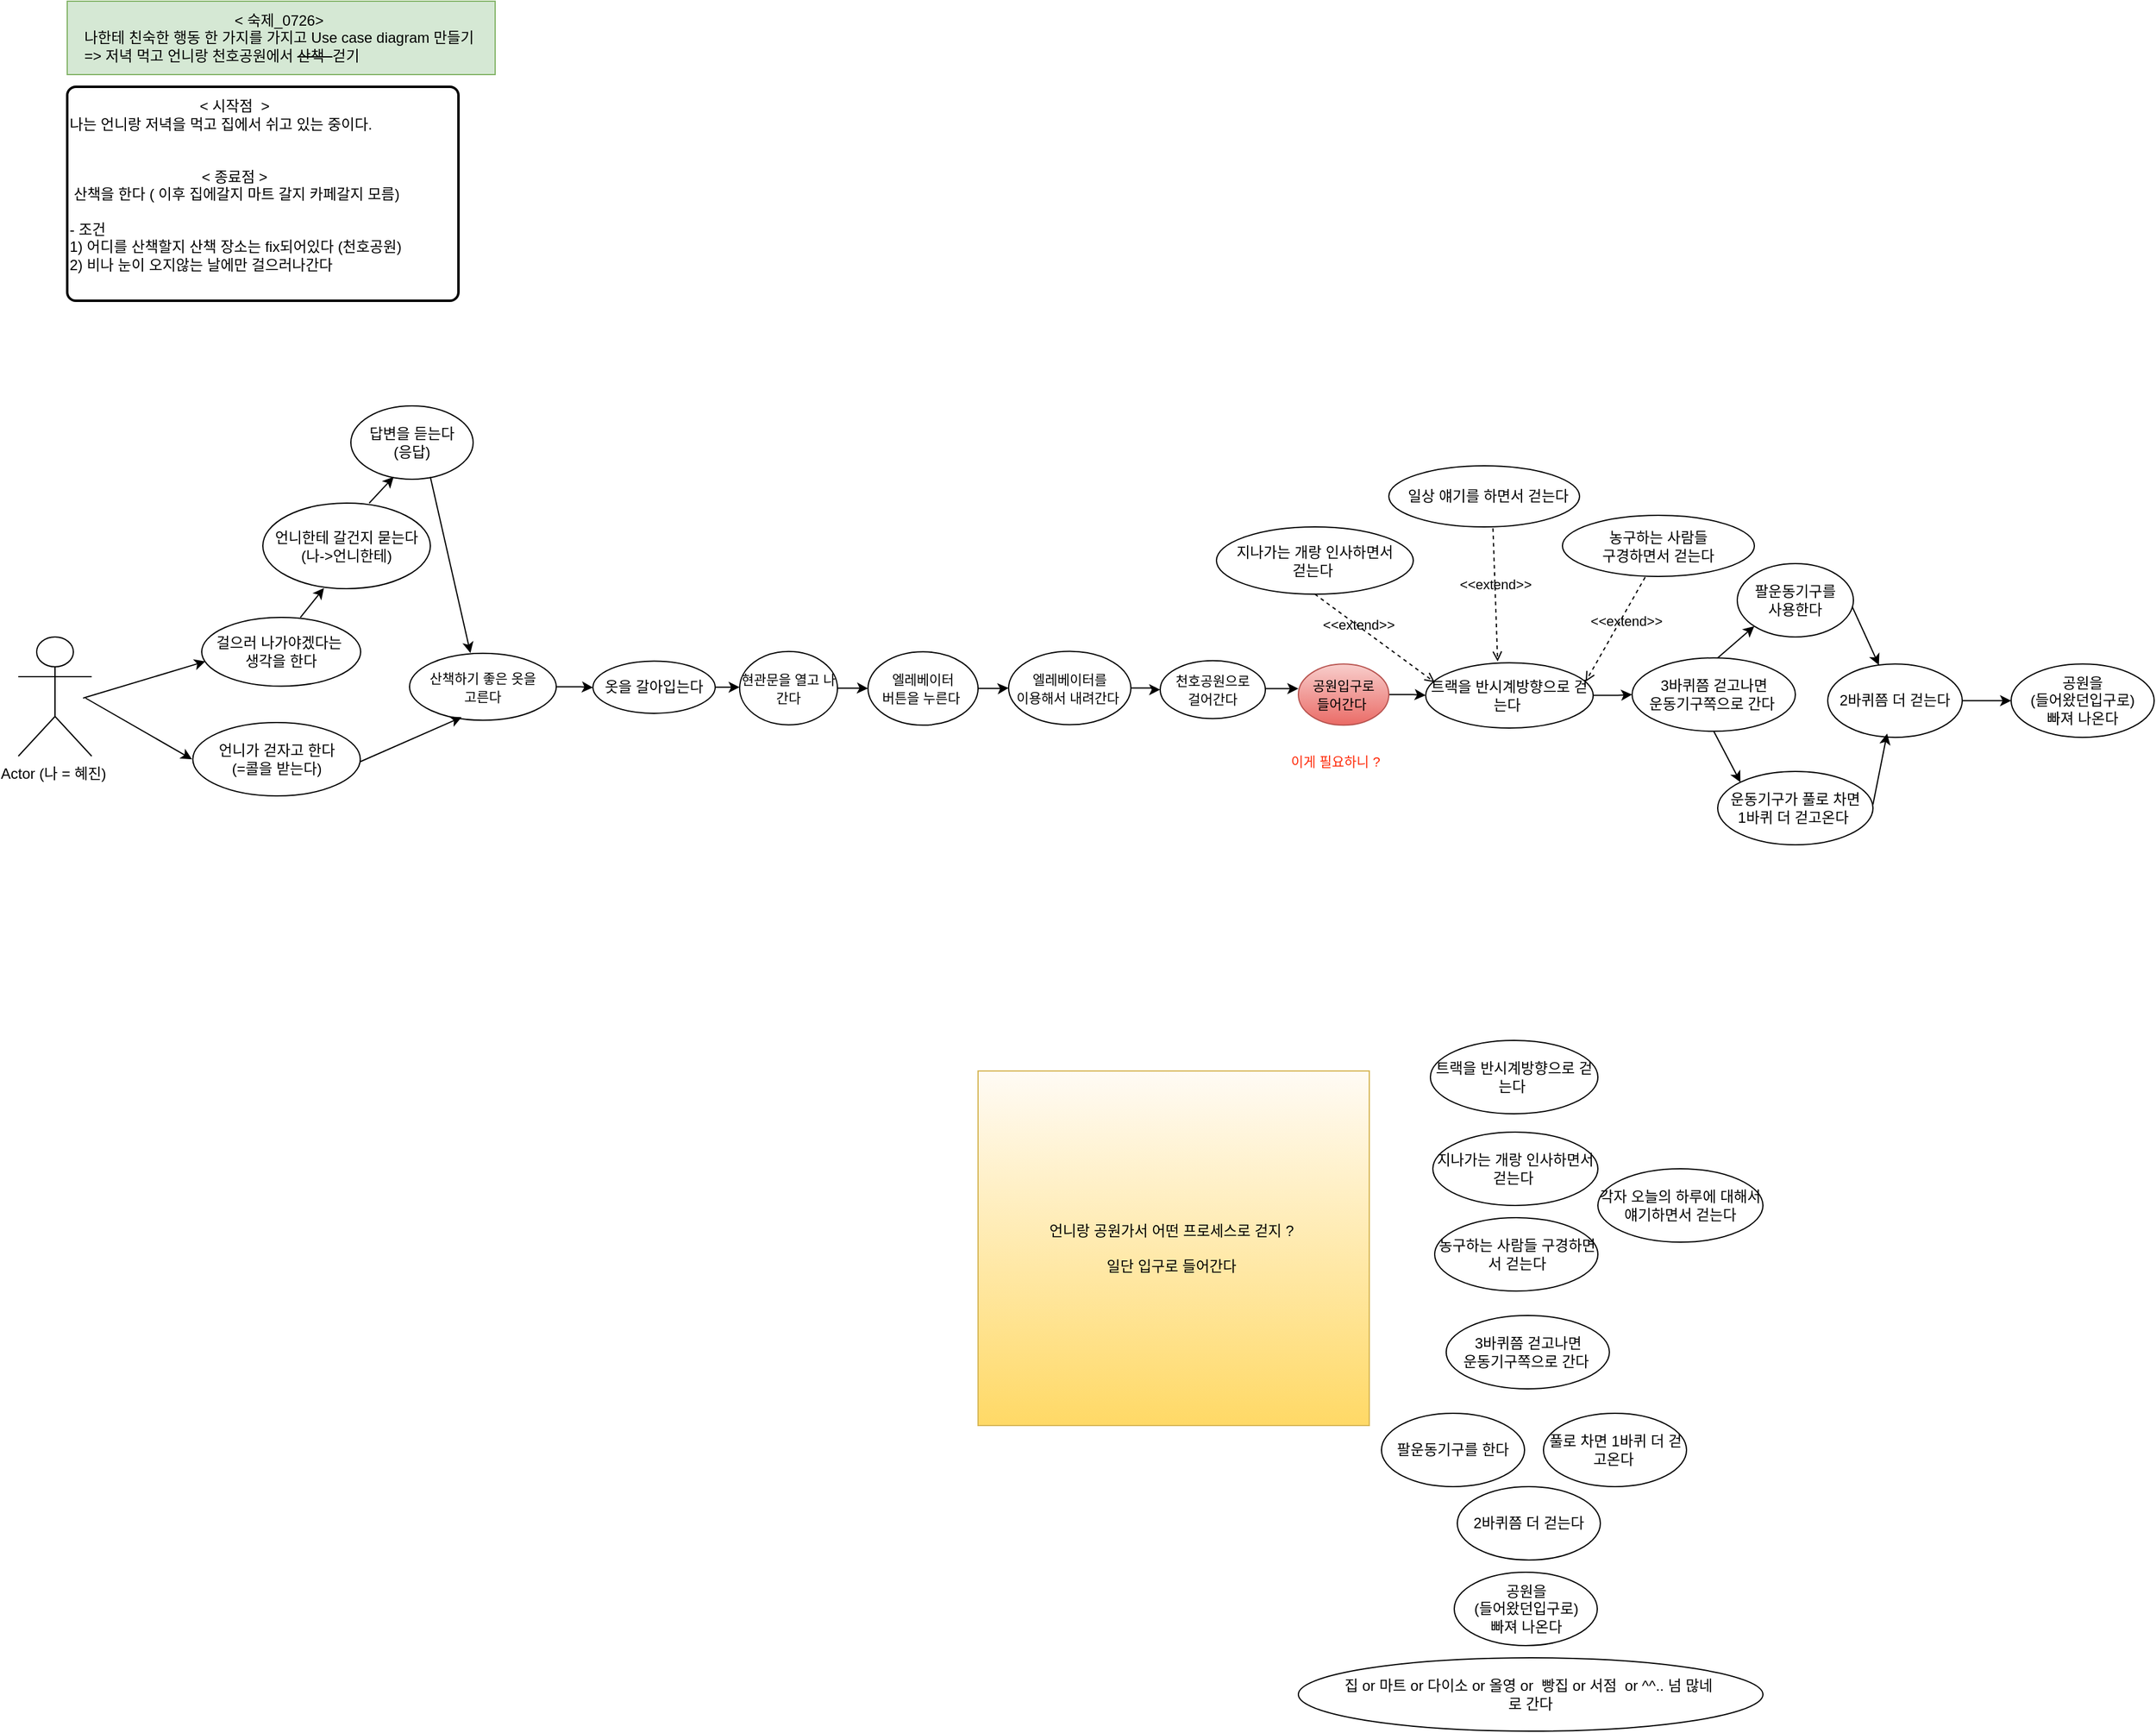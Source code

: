 <mxfile version="21.6.5" type="github">
  <diagram name="페이지-1" id="sYgcCLTAoJjAeG1pjwmj">
    <mxGraphModel dx="2712" dy="1038" grid="1" gridSize="10" guides="1" tooltips="1" connect="1" arrows="1" fold="1" page="1" pageScale="1" pageWidth="827" pageHeight="1169" math="0" shadow="0">
      <root>
        <mxCell id="0" />
        <mxCell id="1" parent="0" />
        <mxCell id="4KqqWzj8_jCF8s9pvPA0-2" value="걸으러 나가야겠다는&amp;nbsp;&lt;br&gt;생각을 한다" style="ellipse;whiteSpace=wrap;html=1;" parent="1" vertex="1">
          <mxGeometry x="150" y="524.01" width="130" height="56.25" as="geometry" />
        </mxCell>
        <mxCell id="4KqqWzj8_jCF8s9pvPA0-3" value="Actor (나 = 혜진)&amp;nbsp;" style="shape=umlActor;verticalLabelPosition=bottom;verticalAlign=top;html=1;" parent="1" vertex="1">
          <mxGeometry y="540" width="60" height="97.5" as="geometry" />
        </mxCell>
        <mxCell id="4KqqWzj8_jCF8s9pvPA0-4" value="&lt;div style=&quot;&quot;&gt;&lt;span style=&quot;background-color: initial;&quot;&gt;&amp;lt; 숙제_0726&amp;gt;&amp;nbsp;&lt;/span&gt;&lt;/div&gt;&lt;div style=&quot;&quot;&gt;&lt;span style=&quot;background-color: initial;&quot;&gt;나한테 친숙한 행동 한 가지를 가지고 Use case diagram 만들기&amp;nbsp;&lt;/span&gt;&lt;/div&gt;&lt;div style=&quot;text-align: left;&quot;&gt;=&amp;gt; 저녁 먹고 언니랑 천호공원에서 &lt;strike&gt;산책&amp;nbsp; &lt;/strike&gt;걷기&amp;nbsp;&lt;/div&gt;" style="rounded=0;whiteSpace=wrap;html=1;fillColor=#d5e8d4;strokeColor=#82b366;" parent="1" vertex="1">
          <mxGeometry x="40" y="20" width="350" height="60" as="geometry" />
        </mxCell>
        <mxCell id="XLeCKCvdoxdbFb9m1tCh-6" value="&lt;div style=&quot;text-align: center;&quot;&gt;&lt;span style=&quot;background-color: initial;&quot;&gt;&amp;lt; 시작점&amp;nbsp; &amp;gt;&amp;nbsp;&lt;/span&gt;&lt;/div&gt;&lt;div style=&quot;&quot;&gt;&lt;span style=&quot;background-color: initial;&quot;&gt;나는 언니랑 저녁을 먹고 집에서 쉬고 있는 중이다.&lt;/span&gt;&lt;/div&gt;&lt;div style=&quot;&quot;&gt;&lt;br&gt;&lt;/div&gt;&lt;div style=&quot;&quot;&gt;&lt;span style=&quot;background-color: initial;&quot;&gt;&lt;br&gt;&lt;/span&gt;&lt;/div&gt;&lt;div style=&quot;text-align: center;&quot;&gt;&lt;span style=&quot;background-color: initial;&quot;&gt;&amp;lt; 종료점 &amp;gt;&amp;nbsp;&lt;/span&gt;&lt;/div&gt;&lt;div style=&quot;&quot;&gt;&amp;nbsp;산책을 한다 ( 이후 집에갈지 마트 갈지 카페갈지 모름)&amp;nbsp;&lt;/div&gt;&lt;br&gt;- 조건&amp;nbsp;&lt;br&gt;1) 어디를 산책할지 산책 장소는 fix되어있다 (천호공원)&lt;br&gt;2) 비나 눈이 오지않는 날에만 걸으러나간다&amp;nbsp;&lt;br&gt;&amp;nbsp;&lt;br&gt;" style="rounded=1;whiteSpace=wrap;html=1;absoluteArcSize=1;arcSize=14;strokeWidth=2;align=left;" parent="1" vertex="1">
          <mxGeometry x="40" y="90" width="320" height="175" as="geometry" />
        </mxCell>
        <mxCell id="XLeCKCvdoxdbFb9m1tCh-21" value="언니한테 갈건지 묻는다 (나-&amp;gt;언니한테)" style="ellipse;whiteSpace=wrap;html=1;" parent="1" vertex="1">
          <mxGeometry x="200" y="430.5" width="137" height="70" as="geometry" />
        </mxCell>
        <mxCell id="XLeCKCvdoxdbFb9m1tCh-24" value="답변을 듣는다&lt;br&gt;(응답)" style="ellipse;whiteSpace=wrap;html=1;" parent="1" vertex="1">
          <mxGeometry x="272" y="351" width="100" height="60" as="geometry" />
        </mxCell>
        <mxCell id="FUzFIuwG7qgmaGk0ISnc-17" value="" style="edgeStyle=orthogonalEdgeStyle;rounded=0;orthogonalLoop=1;jettySize=auto;html=1;" edge="1" parent="1" source="XLeCKCvdoxdbFb9m1tCh-74" target="XLeCKCvdoxdbFb9m1tCh-76">
          <mxGeometry relative="1" as="geometry" />
        </mxCell>
        <mxCell id="XLeCKCvdoxdbFb9m1tCh-74" value="&lt;font style=&quot;font-size: 11px;&quot;&gt;현관문을 열고 나간다&lt;br&gt;&lt;/font&gt;" style="ellipse;whiteSpace=wrap;html=1;" parent="1" vertex="1">
          <mxGeometry x="590" y="551.88" width="80" height="60" as="geometry" />
        </mxCell>
        <mxCell id="FUzFIuwG7qgmaGk0ISnc-18" value="" style="edgeStyle=orthogonalEdgeStyle;rounded=0;orthogonalLoop=1;jettySize=auto;html=1;" edge="1" parent="1" source="XLeCKCvdoxdbFb9m1tCh-76" target="FUzFIuwG7qgmaGk0ISnc-11">
          <mxGeometry relative="1" as="geometry" />
        </mxCell>
        <mxCell id="XLeCKCvdoxdbFb9m1tCh-76" value="&lt;font style=&quot;font-size: 11px;&quot;&gt;엘레베이터 &lt;br&gt;버튼을 누른다&amp;nbsp;&lt;br&gt;&lt;/font&gt;" style="ellipse;whiteSpace=wrap;html=1;" parent="1" vertex="1">
          <mxGeometry x="695" y="552.13" width="90" height="60" as="geometry" />
        </mxCell>
        <mxCell id="XLeCKCvdoxdbFb9m1tCh-77" value="&lt;font style=&quot;font-size: 11px;&quot;&gt;천호공원으로&lt;br&gt;걸어간다&lt;br&gt;&lt;/font&gt;" style="ellipse;whiteSpace=wrap;html=1;" parent="1" vertex="1">
          <mxGeometry x="934" y="559.38" width="86" height="47.38" as="geometry" />
        </mxCell>
        <mxCell id="FUzFIuwG7qgmaGk0ISnc-45" value="" style="edgeStyle=orthogonalEdgeStyle;rounded=0;orthogonalLoop=1;jettySize=auto;html=1;" edge="1" parent="1" source="XLeCKCvdoxdbFb9m1tCh-84" target="FUzFIuwG7qgmaGk0ISnc-35">
          <mxGeometry relative="1" as="geometry" />
        </mxCell>
        <mxCell id="XLeCKCvdoxdbFb9m1tCh-84" value="&lt;font style=&quot;font-size: 11px;&quot;&gt;공원입구로 &lt;br&gt;들어간다&amp;nbsp;&lt;br&gt;&lt;/font&gt;" style="ellipse;whiteSpace=wrap;html=1;fillColor=#f8cecc;gradientColor=#ea6b66;strokeColor=#b85450;" parent="1" vertex="1">
          <mxGeometry x="1047" y="562.13" width="74" height="50" as="geometry" />
        </mxCell>
        <mxCell id="qK_qGZTcYIWK7vMf8hOb-50" value="" style="edgeStyle=orthogonalEdgeStyle;rounded=0;orthogonalLoop=1;jettySize=auto;html=1;" parent="1" edge="1">
          <mxGeometry relative="1" as="geometry">
            <mxPoint x="1020.0" y="582.305" as="sourcePoint" />
            <mxPoint x="1047.0" y="581.766" as="targetPoint" />
          </mxGeometry>
        </mxCell>
        <mxCell id="FUzFIuwG7qgmaGk0ISnc-16" value="" style="edgeStyle=orthogonalEdgeStyle;rounded=0;orthogonalLoop=1;jettySize=auto;html=1;" edge="1" parent="1" source="FUzFIuwG7qgmaGk0ISnc-1" target="XLeCKCvdoxdbFb9m1tCh-74">
          <mxGeometry relative="1" as="geometry" />
        </mxCell>
        <mxCell id="FUzFIuwG7qgmaGk0ISnc-1" value="옷을 갈아입는다" style="ellipse;whiteSpace=wrap;html=1;" vertex="1" parent="1">
          <mxGeometry x="470" y="559.81" width="100" height="42.63" as="geometry" />
        </mxCell>
        <mxCell id="FUzFIuwG7qgmaGk0ISnc-15" value="" style="edgeStyle=orthogonalEdgeStyle;rounded=0;orthogonalLoop=1;jettySize=auto;html=1;entryX=0;entryY=0.506;entryDx=0;entryDy=0;entryPerimeter=0;" edge="1" parent="1" source="FUzFIuwG7qgmaGk0ISnc-3" target="FUzFIuwG7qgmaGk0ISnc-1">
          <mxGeometry relative="1" as="geometry">
            <mxPoint x="465" y="581.38" as="targetPoint" />
          </mxGeometry>
        </mxCell>
        <mxCell id="FUzFIuwG7qgmaGk0ISnc-3" value="&lt;font style=&quot;font-size: 11px;&quot;&gt;산책하기 좋은 옷을 &lt;br&gt;고른다&lt;br&gt;&lt;/font&gt;" style="ellipse;whiteSpace=wrap;html=1;" vertex="1" parent="1">
          <mxGeometry x="320" y="553.38" width="120" height="54.75" as="geometry" />
        </mxCell>
        <mxCell id="FUzFIuwG7qgmaGk0ISnc-19" value="" style="edgeStyle=orthogonalEdgeStyle;rounded=0;orthogonalLoop=1;jettySize=auto;html=1;" edge="1" parent="1" source="FUzFIuwG7qgmaGk0ISnc-11" target="XLeCKCvdoxdbFb9m1tCh-77">
          <mxGeometry relative="1" as="geometry" />
        </mxCell>
        <mxCell id="FUzFIuwG7qgmaGk0ISnc-11" value="&lt;font style=&quot;font-size: 11px;&quot;&gt;엘레베이터를 &lt;br&gt;이용해서 내려간다&amp;nbsp;&lt;br&gt;&lt;/font&gt;" style="ellipse;whiteSpace=wrap;html=1;" vertex="1" parent="1">
          <mxGeometry x="810" y="551.76" width="100" height="60" as="geometry" />
        </mxCell>
        <mxCell id="FUzFIuwG7qgmaGk0ISnc-20" value="언니랑 공원가서 어떤 프로세스로 걷지 ?&amp;nbsp;&lt;br&gt;&lt;br&gt;일단 입구로 들어간다&amp;nbsp;&lt;br&gt;" style="rounded=0;whiteSpace=wrap;html=1;fillColor=#FFFBF5;gradientColor=#ffd966;strokeColor=#d6b656;" vertex="1" parent="1">
          <mxGeometry x="785" y="895" width="320" height="290" as="geometry" />
        </mxCell>
        <mxCell id="FUzFIuwG7qgmaGk0ISnc-24" value="트랙을 반시계방향으로 걷는다&amp;nbsp;" style="ellipse;whiteSpace=wrap;html=1;" vertex="1" parent="1">
          <mxGeometry x="1155" y="870" width="137" height="60" as="geometry" />
        </mxCell>
        <mxCell id="FUzFIuwG7qgmaGk0ISnc-25" value="지나가는 개랑 인사하면서 걷는다&amp;nbsp;" style="ellipse;whiteSpace=wrap;html=1;" vertex="1" parent="1">
          <mxGeometry x="1157" y="945" width="135" height="60" as="geometry" />
        </mxCell>
        <mxCell id="FUzFIuwG7qgmaGk0ISnc-26" value="농구하는 사람들 구경하면서 걷는다" style="ellipse;whiteSpace=wrap;html=1;" vertex="1" parent="1">
          <mxGeometry x="1158.5" y="1015" width="133.5" height="60" as="geometry" />
        </mxCell>
        <mxCell id="FUzFIuwG7qgmaGk0ISnc-27" value="3바퀴쯤 걷고나면 &lt;br&gt;운동기구쪽으로 간다&amp;nbsp;" style="ellipse;whiteSpace=wrap;html=1;" vertex="1" parent="1">
          <mxGeometry x="1320" y="557.13" width="133.5" height="60" as="geometry" />
        </mxCell>
        <mxCell id="FUzFIuwG7qgmaGk0ISnc-28" value="팔운동기구를 &lt;br&gt;사용한다" style="ellipse;whiteSpace=wrap;html=1;" vertex="1" parent="1">
          <mxGeometry x="1406" y="480" width="95" height="60" as="geometry" />
        </mxCell>
        <mxCell id="FUzFIuwG7qgmaGk0ISnc-31" value="운동기구가 풀로 차면 &lt;br&gt;1바퀴 더 걷고온다&amp;nbsp;" style="ellipse;whiteSpace=wrap;html=1;" vertex="1" parent="1">
          <mxGeometry x="1390" y="650.0" width="127" height="60" as="geometry" />
        </mxCell>
        <mxCell id="FUzFIuwG7qgmaGk0ISnc-67" value="" style="edgeStyle=orthogonalEdgeStyle;rounded=0;orthogonalLoop=1;jettySize=auto;html=1;" edge="1" parent="1" source="FUzFIuwG7qgmaGk0ISnc-32" target="FUzFIuwG7qgmaGk0ISnc-39">
          <mxGeometry relative="1" as="geometry" />
        </mxCell>
        <mxCell id="FUzFIuwG7qgmaGk0ISnc-32" value="2바퀴쯤 더 걷는다" style="ellipse;whiteSpace=wrap;html=1;" vertex="1" parent="1">
          <mxGeometry x="1480" y="562.13" width="110" height="60" as="geometry" />
        </mxCell>
        <mxCell id="FUzFIuwG7qgmaGk0ISnc-33" value="각자 오늘의 하루에 대해서 얘기하면서 걷는다" style="ellipse;whiteSpace=wrap;html=1;" vertex="1" parent="1">
          <mxGeometry x="1292" y="975" width="135" height="60" as="geometry" />
        </mxCell>
        <mxCell id="FUzFIuwG7qgmaGk0ISnc-34" value="집 or 마트 or 다이소 or 올영 or&amp;nbsp; 빵집 or 서점&amp;nbsp; or ^^.. 넘 많네&amp;nbsp;&lt;br&gt;로 간다" style="ellipse;whiteSpace=wrap;html=1;" vertex="1" parent="1">
          <mxGeometry x="1047" y="1375" width="380" height="60" as="geometry" />
        </mxCell>
        <mxCell id="FUzFIuwG7qgmaGk0ISnc-61" value="" style="edgeStyle=orthogonalEdgeStyle;rounded=0;orthogonalLoop=1;jettySize=auto;html=1;" edge="1" parent="1" source="FUzFIuwG7qgmaGk0ISnc-35" target="FUzFIuwG7qgmaGk0ISnc-27">
          <mxGeometry relative="1" as="geometry" />
        </mxCell>
        <mxCell id="FUzFIuwG7qgmaGk0ISnc-35" value="트랙을 반시계방향으로 걷는다&amp;nbsp;" style="ellipse;whiteSpace=wrap;html=1;" vertex="1" parent="1">
          <mxGeometry x="1151.15" y="561.13" width="137" height="53.37" as="geometry" />
        </mxCell>
        <mxCell id="FUzFIuwG7qgmaGk0ISnc-36" value="지나가는 개랑 인사하면서 &lt;br&gt;걷는다&amp;nbsp;" style="ellipse;whiteSpace=wrap;html=1;" vertex="1" parent="1">
          <mxGeometry x="980.0" y="450" width="161" height="55" as="geometry" />
        </mxCell>
        <mxCell id="FUzFIuwG7qgmaGk0ISnc-37" value="&amp;nbsp; 일상 얘기를 하면서 걷는다" style="ellipse;whiteSpace=wrap;html=1;" vertex="1" parent="1">
          <mxGeometry x="1121" y="400" width="156" height="50" as="geometry" />
        </mxCell>
        <mxCell id="FUzFIuwG7qgmaGk0ISnc-38" value="농구하는 사람들 &lt;br&gt;구경하면서 걷는다" style="ellipse;whiteSpace=wrap;html=1;" vertex="1" parent="1">
          <mxGeometry x="1263" y="440.5" width="157" height="50" as="geometry" />
        </mxCell>
        <mxCell id="FUzFIuwG7qgmaGk0ISnc-39" value="공원을 &lt;br&gt;(들어왔던입구로) &lt;br&gt;빠져 나온다" style="ellipse;whiteSpace=wrap;html=1;" vertex="1" parent="1">
          <mxGeometry x="1630" y="562.13" width="117" height="60" as="geometry" />
        </mxCell>
        <mxCell id="FUzFIuwG7qgmaGk0ISnc-41" value="&amp;lt;&amp;lt;extend&amp;gt;&amp;gt;" style="html=1;verticalAlign=bottom;labelBackgroundColor=none;endArrow=open;endFill=0;dashed=1;rounded=0;entryX=0.034;entryY=0.223;entryDx=0;entryDy=0;entryPerimeter=0;exitX=0.5;exitY=1;exitDx=0;exitDy=0;" edge="1" parent="1" source="FUzFIuwG7qgmaGk0ISnc-36">
          <mxGeometry x="-0.201" y="-6" width="160" relative="1" as="geometry">
            <mxPoint x="1088.69" y="500.5" as="sourcePoint" />
            <mxPoint x="1158.498" y="577.032" as="targetPoint" />
            <mxPoint as="offset" />
          </mxGeometry>
        </mxCell>
        <mxCell id="FUzFIuwG7qgmaGk0ISnc-42" value="&amp;lt;&amp;lt;extend&amp;gt;&amp;gt;" style="html=1;verticalAlign=bottom;labelBackgroundColor=none;endArrow=open;endFill=0;dashed=1;rounded=0;exitX=0.546;exitY=1.022;exitDx=0;exitDy=0;exitPerimeter=0;" edge="1" parent="1" source="FUzFIuwG7qgmaGk0ISnc-37">
          <mxGeometry width="160" relative="1" as="geometry">
            <mxPoint x="1219.2" y="463.13" as="sourcePoint" />
            <mxPoint x="1210" y="560" as="targetPoint" />
          </mxGeometry>
        </mxCell>
        <mxCell id="FUzFIuwG7qgmaGk0ISnc-43" value="&amp;lt;&amp;lt;extend&amp;gt;&amp;gt;" style="html=1;verticalAlign=bottom;labelBackgroundColor=none;endArrow=open;endFill=0;dashed=1;rounded=0;exitX=0.431;exitY=1.012;exitDx=0;exitDy=0;exitPerimeter=0;" edge="1" parent="1" source="FUzFIuwG7qgmaGk0ISnc-38">
          <mxGeometry x="-0.047" y="9" width="160" relative="1" as="geometry">
            <mxPoint x="1340.609" y="496.5" as="sourcePoint" />
            <mxPoint x="1282" y="576.5" as="targetPoint" />
            <mxPoint as="offset" />
          </mxGeometry>
        </mxCell>
        <mxCell id="FUzFIuwG7qgmaGk0ISnc-46" value="언니가 걷자고 한다&lt;br&gt;(=콜을 받는다)" style="ellipse;whiteSpace=wrap;html=1;" vertex="1" parent="1">
          <mxGeometry x="142.71" y="610" width="137" height="60" as="geometry" />
        </mxCell>
        <mxCell id="FUzFIuwG7qgmaGk0ISnc-48" value="" style="endArrow=classic;html=1;rounded=0;" edge="1" parent="1">
          <mxGeometry width="50" height="50" relative="1" as="geometry">
            <mxPoint x="53" y="590" as="sourcePoint" />
            <mxPoint x="153" y="560" as="targetPoint" />
          </mxGeometry>
        </mxCell>
        <mxCell id="FUzFIuwG7qgmaGk0ISnc-49" value="" style="endArrow=classic;html=1;rounded=0;" edge="1" parent="1">
          <mxGeometry width="50" height="50" relative="1" as="geometry">
            <mxPoint x="55" y="590" as="sourcePoint" />
            <mxPoint x="142" y="640" as="targetPoint" />
          </mxGeometry>
        </mxCell>
        <mxCell id="FUzFIuwG7qgmaGk0ISnc-50" value="" style="endArrow=classic;html=1;rounded=0;" edge="1" parent="1">
          <mxGeometry width="50" height="50" relative="1" as="geometry">
            <mxPoint x="230.71" y="524.01" as="sourcePoint" />
            <mxPoint x="250" y="500" as="targetPoint" />
          </mxGeometry>
        </mxCell>
        <mxCell id="FUzFIuwG7qgmaGk0ISnc-51" value="" style="endArrow=classic;html=1;rounded=0;" edge="1" parent="1">
          <mxGeometry width="50" height="50" relative="1" as="geometry">
            <mxPoint x="287" y="430.5" as="sourcePoint" />
            <mxPoint x="307" y="409" as="targetPoint" />
          </mxGeometry>
        </mxCell>
        <mxCell id="FUzFIuwG7qgmaGk0ISnc-52" value="" style="endArrow=classic;html=1;rounded=0;entryX=0.355;entryY=0.954;entryDx=0;entryDy=0;entryPerimeter=0;" edge="1" parent="1" target="FUzFIuwG7qgmaGk0ISnc-3">
          <mxGeometry width="50" height="50" relative="1" as="geometry">
            <mxPoint x="279.71" y="642" as="sourcePoint" />
            <mxPoint x="330" y="600" as="targetPoint" />
          </mxGeometry>
        </mxCell>
        <mxCell id="FUzFIuwG7qgmaGk0ISnc-53" value="" style="endArrow=classic;html=1;rounded=0;entryX=0.415;entryY=-0.004;entryDx=0;entryDy=0;entryPerimeter=0;" edge="1" parent="1" target="FUzFIuwG7qgmaGk0ISnc-3">
          <mxGeometry width="50" height="50" relative="1" as="geometry">
            <mxPoint x="337.001" y="409.118" as="sourcePoint" />
            <mxPoint x="379.203" y="559.127" as="targetPoint" />
          </mxGeometry>
        </mxCell>
        <mxCell id="FUzFIuwG7qgmaGk0ISnc-55" value="3바퀴쯤 걷고나면 &lt;br&gt;운동기구쪽으로 간다&amp;nbsp;" style="ellipse;whiteSpace=wrap;html=1;" vertex="1" parent="1">
          <mxGeometry x="1167.9" y="1095" width="133.5" height="60" as="geometry" />
        </mxCell>
        <mxCell id="FUzFIuwG7qgmaGk0ISnc-56" value="팔운동기구를 한다" style="ellipse;whiteSpace=wrap;html=1;" vertex="1" parent="1">
          <mxGeometry x="1115" y="1175" width="117" height="60" as="geometry" />
        </mxCell>
        <mxCell id="FUzFIuwG7qgmaGk0ISnc-57" value="풀로 차면 1바퀴 더 걷고온다&amp;nbsp;" style="ellipse;whiteSpace=wrap;html=1;" vertex="1" parent="1">
          <mxGeometry x="1247.5" y="1175" width="117" height="60" as="geometry" />
        </mxCell>
        <mxCell id="FUzFIuwG7qgmaGk0ISnc-58" value="2바퀴쯤 더 걷는다" style="ellipse;whiteSpace=wrap;html=1;" vertex="1" parent="1">
          <mxGeometry x="1177" y="1235" width="117" height="60" as="geometry" />
        </mxCell>
        <mxCell id="FUzFIuwG7qgmaGk0ISnc-59" value="공원을 &lt;br&gt;(들어왔던입구로) &lt;br&gt;빠져 나온다" style="ellipse;whiteSpace=wrap;html=1;" vertex="1" parent="1">
          <mxGeometry x="1174.5" y="1305" width="117" height="60" as="geometry" />
        </mxCell>
        <mxCell id="FUzFIuwG7qgmaGk0ISnc-60" value="&lt;div style=&quot;text-align: center;&quot;&gt;&lt;span style=&quot;background-color: initial; font-size: 11px;&quot;&gt;&lt;font color=&quot;#ff2908&quot;&gt;이게 필요하니 ?&lt;/font&gt;&lt;/span&gt;&lt;/div&gt;" style="text;whiteSpace=wrap;html=1;" vertex="1" parent="1">
          <mxGeometry x="1039" y="627.5" width="90" height="22.5" as="geometry" />
        </mxCell>
        <mxCell id="FUzFIuwG7qgmaGk0ISnc-62" value="" style="endArrow=classic;html=1;rounded=0;entryX=0;entryY=1;entryDx=0;entryDy=0;" edge="1" parent="1" target="FUzFIuwG7qgmaGk0ISnc-28">
          <mxGeometry width="50" height="50" relative="1" as="geometry">
            <mxPoint x="1390" y="557.13" as="sourcePoint" />
            <mxPoint x="1424" y="520" as="targetPoint" />
          </mxGeometry>
        </mxCell>
        <mxCell id="FUzFIuwG7qgmaGk0ISnc-63" value="" style="endArrow=classic;html=1;rounded=0;entryX=0;entryY=0;entryDx=0;entryDy=0;exitX=0.5;exitY=1;exitDx=0;exitDy=0;" edge="1" parent="1" source="FUzFIuwG7qgmaGk0ISnc-27" target="FUzFIuwG7qgmaGk0ISnc-31">
          <mxGeometry width="50" height="50" relative="1" as="geometry">
            <mxPoint x="1397" y="617.13" as="sourcePoint" />
            <mxPoint x="1430" y="640" as="targetPoint" />
          </mxGeometry>
        </mxCell>
        <mxCell id="FUzFIuwG7qgmaGk0ISnc-65" value="" style="endArrow=classic;html=1;rounded=0;" edge="1" parent="1" target="FUzFIuwG7qgmaGk0ISnc-32">
          <mxGeometry width="50" height="50" relative="1" as="geometry">
            <mxPoint x="1500.001" y="515.188" as="sourcePoint" />
            <mxPoint x="1533" y="659.07" as="targetPoint" />
          </mxGeometry>
        </mxCell>
        <mxCell id="FUzFIuwG7qgmaGk0ISnc-66" value="" style="endArrow=classic;html=1;rounded=0;entryX=0.378;entryY=0.998;entryDx=0;entryDy=0;entryPerimeter=0;" edge="1" parent="1">
          <mxGeometry width="50" height="50" relative="1" as="geometry">
            <mxPoint x="1517" y="677" as="sourcePoint" />
            <mxPoint x="1528.58" y="619.01" as="targetPoint" />
          </mxGeometry>
        </mxCell>
      </root>
    </mxGraphModel>
  </diagram>
</mxfile>
